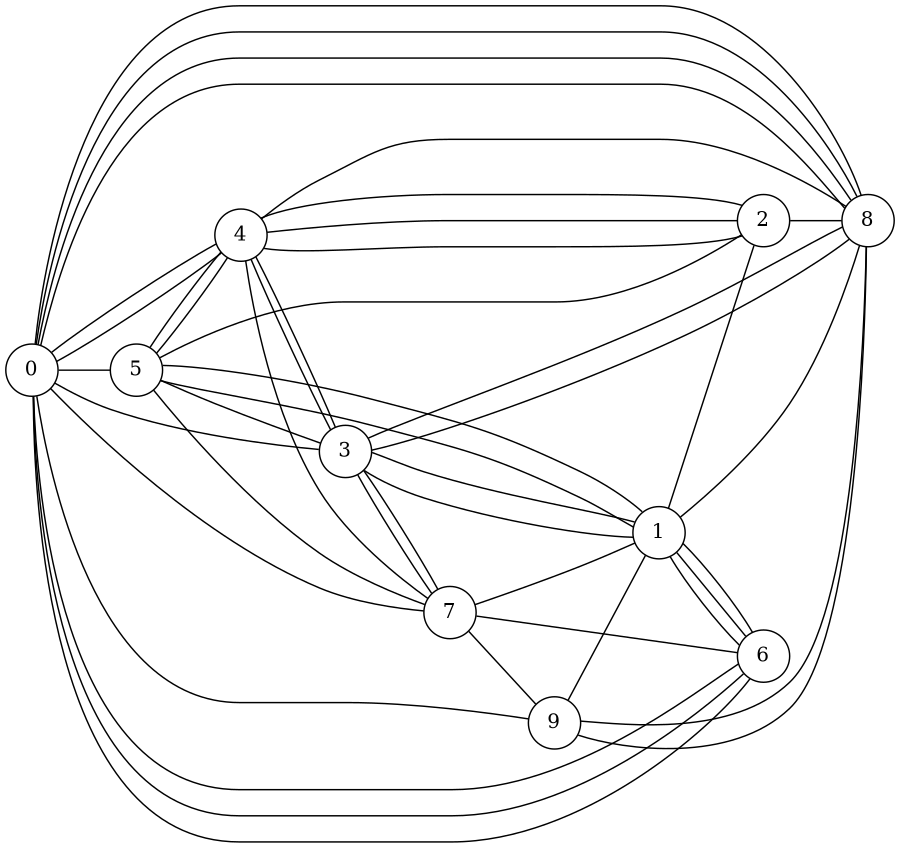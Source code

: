 graph unix {
	graph [ dpi = 300 ];
	node [shape=circle];
	size="6,6";
	rankdir="LR";

	"0" -- "5"
	"0" -- "8"
	"0" -- "8"
	"0" -- "6"
	"0" -- "4"
	"0" -- "8"
	"1" -- "6"
	"1" -- "5"
	"1" -- "2"
	"2" -- "4"
	"2" -- "8"
	"2" -- "4"
	"3" -- "0"
	"3" -- "1"
	"3" -- "5"
	"3" -- "1"
	"3" -- "7"
	"4" -- "5"
	"4" -- "3"
	"4" -- "0"
	"4" -- "3"
	"4" -- "2"
	"5" -- "2"
	"5" -- "1"
	"5" -- "4"
	"6" -- "0"
	"6" -- "1"
	"6" -- "7"
	"6" -- "1"
	"6" -- "0"
	"7" -- "9"
	"7" -- "3"
	"7" -- "0"
	"7" -- "4"
	"7" -- "5"
	"7" -- "1"
	"8" -- "1"
	"8" -- "4"
	"8" -- "3"
	"8" -- "3"
	"8" -- "9"
	"8" -- "0"
	"9" -- "8"
	"9" -- "1"
	"9" -- "0"
}
